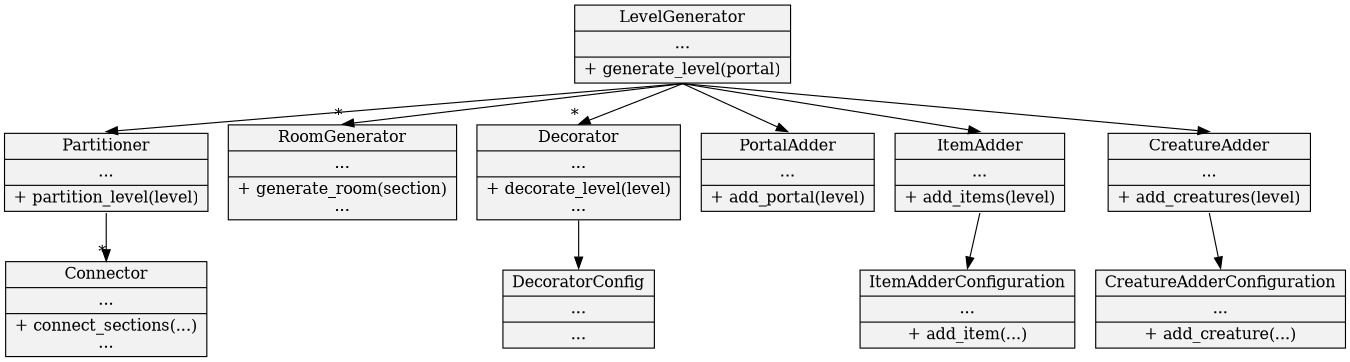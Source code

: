 digraph hierarchy {
splines=false
size="9,9"
node[shape=record,style=filled,fillcolor=gray95]
edge[dir=forward, arrowtail=empty]
2[label = "{LevelGenerator|...|+ generate_level(portal)}"]
4[label = "{Partitioner|...| + partition_level(level)}"]
5[label = "{RoomGenerator|...|+ generate_room(section)\l...}"]
6[label = "{Decorator|...|+ decorate_level(level)\l...}"]
7[label = "{PortalAdder|...|+ add_portal(level)}"]
8[label = "{ItemAdder|...| + add_items(level)}"]
9[label = "{CreatureAdder|...| + add_creatures(level)}"]
// 3[label = "{ActionFactory|...| + get_action(parameters)\n + get_sub_factory(parameters)}"]
// 10[label = "{RandomGenerator|...|+ addSuffix(...)\l...}"]
11[label = "{Connector|...|+ connect_sections(...)\l...}"]
12[label = "{DecoratorConfig|...|...}"]
13[label = "{ItemAdderConfiguration|...|+ add_item(...)}"]
14[label = "{CreatureAdderConfiguration|...|+ add_creature(...)}"]

2->4 [tailport=s, headport=n]
2->5 [headlabel="*", tailport=s, headport=n]
2->6 [headlabel="*", tailport=s, headport=n]
2->7 [tailport=s, headport=n] 
2->8 [tailport=s, headport=n]
2->9 [tailport=s, headport=n]
// 2->3 [tailport=s, headport=n]
// 2->10 [tailport=s, headport=n]
4->11 [headlabel="*", tailport=s, headport=n]
6->12 [tailport=s, headport=n]
8->13 [tailport=s, headport=n]
9->14 [tailport=s, headport=n]
}
